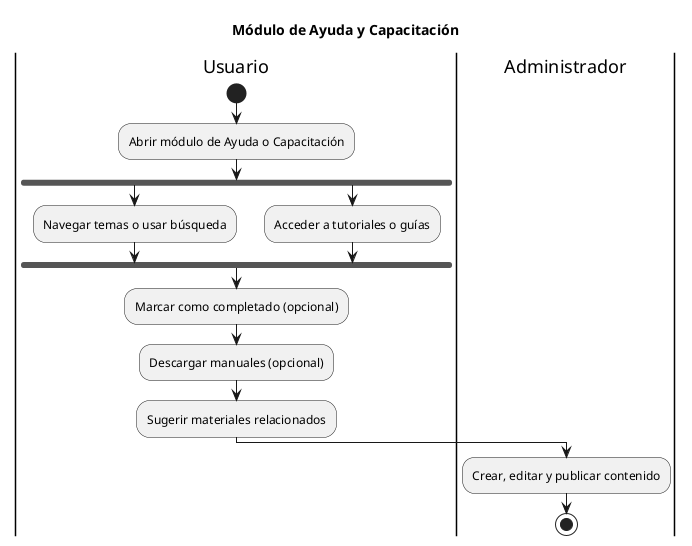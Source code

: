 @startuml CU12_AyudaCapacitacion_Simple
title: Módulo de Ayuda y Capacitación

|Usuario|
start

:Abrir módulo de Ayuda o Capacitación;

fork
    :Navegar temas o usar búsqueda;
fork again
    :Acceder a tutoriales o guías;
end fork

:Marcar como completado (opcional);
:Descargar manuales (opcional);
:Sugerir materiales relacionados;

|Administrador|
:Crear, editar y publicar contenido;

stop
@enduml
